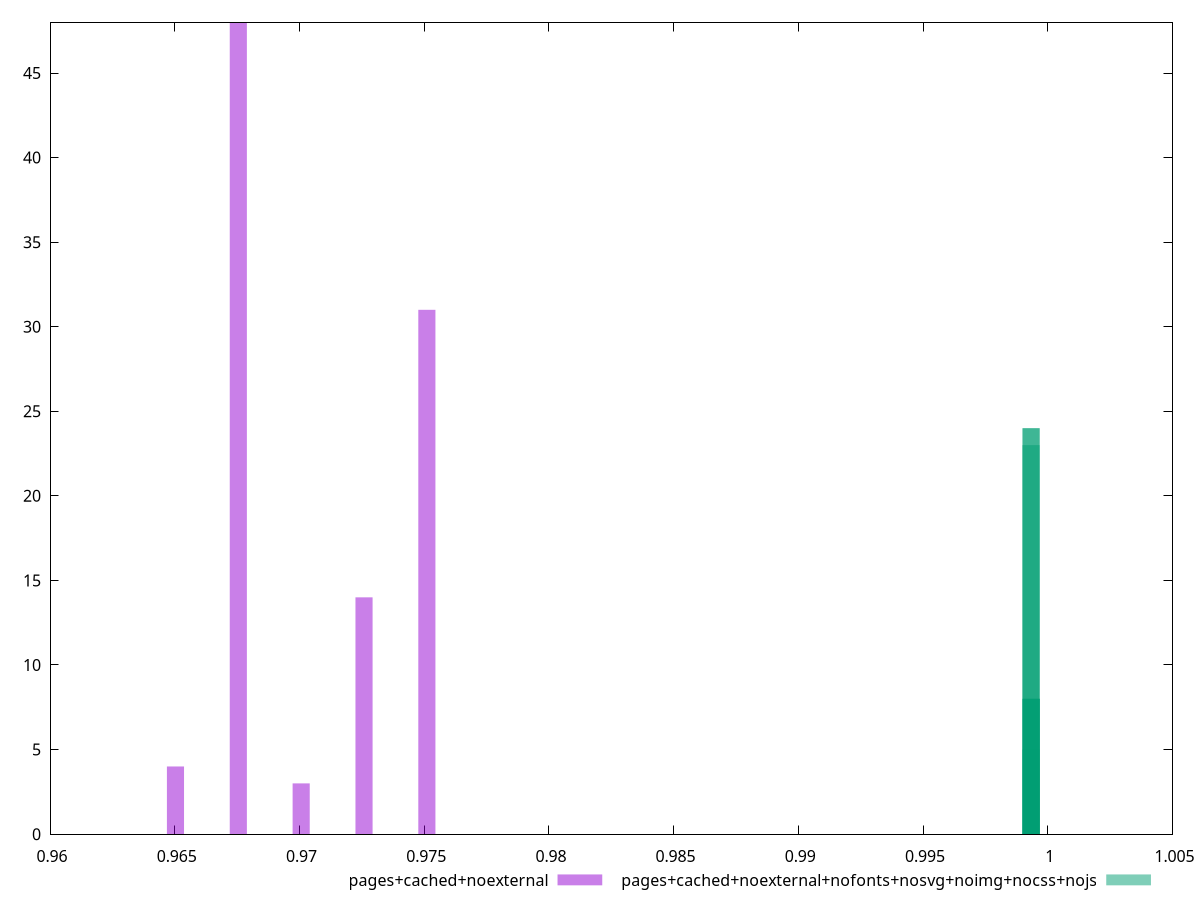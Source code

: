 $_pagesCachedNoexternal <<EOF
0.9751083816985162 31
0.9675494019954269 48
0.9725887217974865 14
0.9700690618964567 3
0.9650297420943973 4
EOF
$_pagesCachedNoexternalNofontsNosvgNoimgNocssNojs <<EOF
0.9993284148511378 23
0.9993357102708413 8
0.9993320625609895 24
0.9993375341257672 8
0.9993302387060636 24
0.9993265909962119 5
0.9993338864159155 8
EOF
set key outside below
set terminal pngcairo
set output "report_00004_2020-11-02T20-21-41.718Z/speed-index/speed-index_pages+cached+noexternal_pages+cached+noexternal+nofonts+nosvg+noimg+nocss+nojs+hist.png"
set boxwidth 0.0006861558406273982
set style fill transparent solid 0.5 noborder
set yrange [0:48]
plot $_pagesCachedNoexternal title "pages+cached+noexternal" with boxes ,$_pagesCachedNoexternalNofontsNosvgNoimgNocssNojs title "pages+cached+noexternal+nofonts+nosvg+noimg+nocss+nojs" with boxes ,